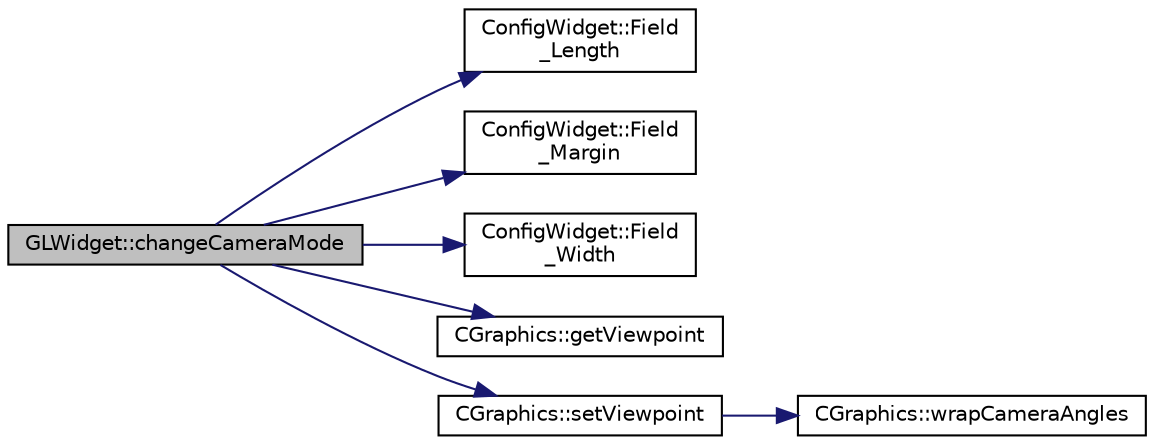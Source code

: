digraph "GLWidget::changeCameraMode"
{
 // INTERACTIVE_SVG=YES
  edge [fontname="Helvetica",fontsize="10",labelfontname="Helvetica",labelfontsize="10"];
  node [fontname="Helvetica",fontsize="10",shape=record];
  rankdir="LR";
  Node1 [label="GLWidget::changeCameraMode",height=0.2,width=0.4,color="black", fillcolor="grey75", style="filled", fontcolor="black"];
  Node1 -> Node2 [color="midnightblue",fontsize="10",style="solid",fontname="Helvetica"];
  Node2 [label="ConfigWidget::Field\l_Length",height=0.2,width=0.4,color="black", fillcolor="white", style="filled",URL="$d6/d55/class_config_widget.html#ad6dcd940c26e1f4d8f10de1d7db126dd"];
  Node1 -> Node3 [color="midnightblue",fontsize="10",style="solid",fontname="Helvetica"];
  Node3 [label="ConfigWidget::Field\l_Margin",height=0.2,width=0.4,color="black", fillcolor="white", style="filled",URL="$d6/d55/class_config_widget.html#a43d3d15e6eea246fa0d910f46e18aa37"];
  Node1 -> Node4 [color="midnightblue",fontsize="10",style="solid",fontname="Helvetica"];
  Node4 [label="ConfigWidget::Field\l_Width",height=0.2,width=0.4,color="black", fillcolor="white", style="filled",URL="$d6/d55/class_config_widget.html#a52dd005ffaa605f06c17dc45d87e44f8"];
  Node1 -> Node5 [color="midnightblue",fontsize="10",style="solid",fontname="Helvetica"];
  Node5 [label="CGraphics::getViewpoint",height=0.2,width=0.4,color="black", fillcolor="white", style="filled",URL="$dc/d90/class_c_graphics.html#ab704f0d19aad88178516b729e95e8d82"];
  Node1 -> Node6 [color="midnightblue",fontsize="10",style="solid",fontname="Helvetica"];
  Node6 [label="CGraphics::setViewpoint",height=0.2,width=0.4,color="black", fillcolor="white", style="filled",URL="$dc/d90/class_c_graphics.html#afbda4f5be9204802873f9a3d04d04cec"];
  Node6 -> Node7 [color="midnightblue",fontsize="10",style="solid",fontname="Helvetica"];
  Node7 [label="CGraphics::wrapCameraAngles",height=0.2,width=0.4,color="black", fillcolor="white", style="filled",URL="$dc/d90/class_c_graphics.html#a335713d4cde6ff4f263342635b96448c"];
}
